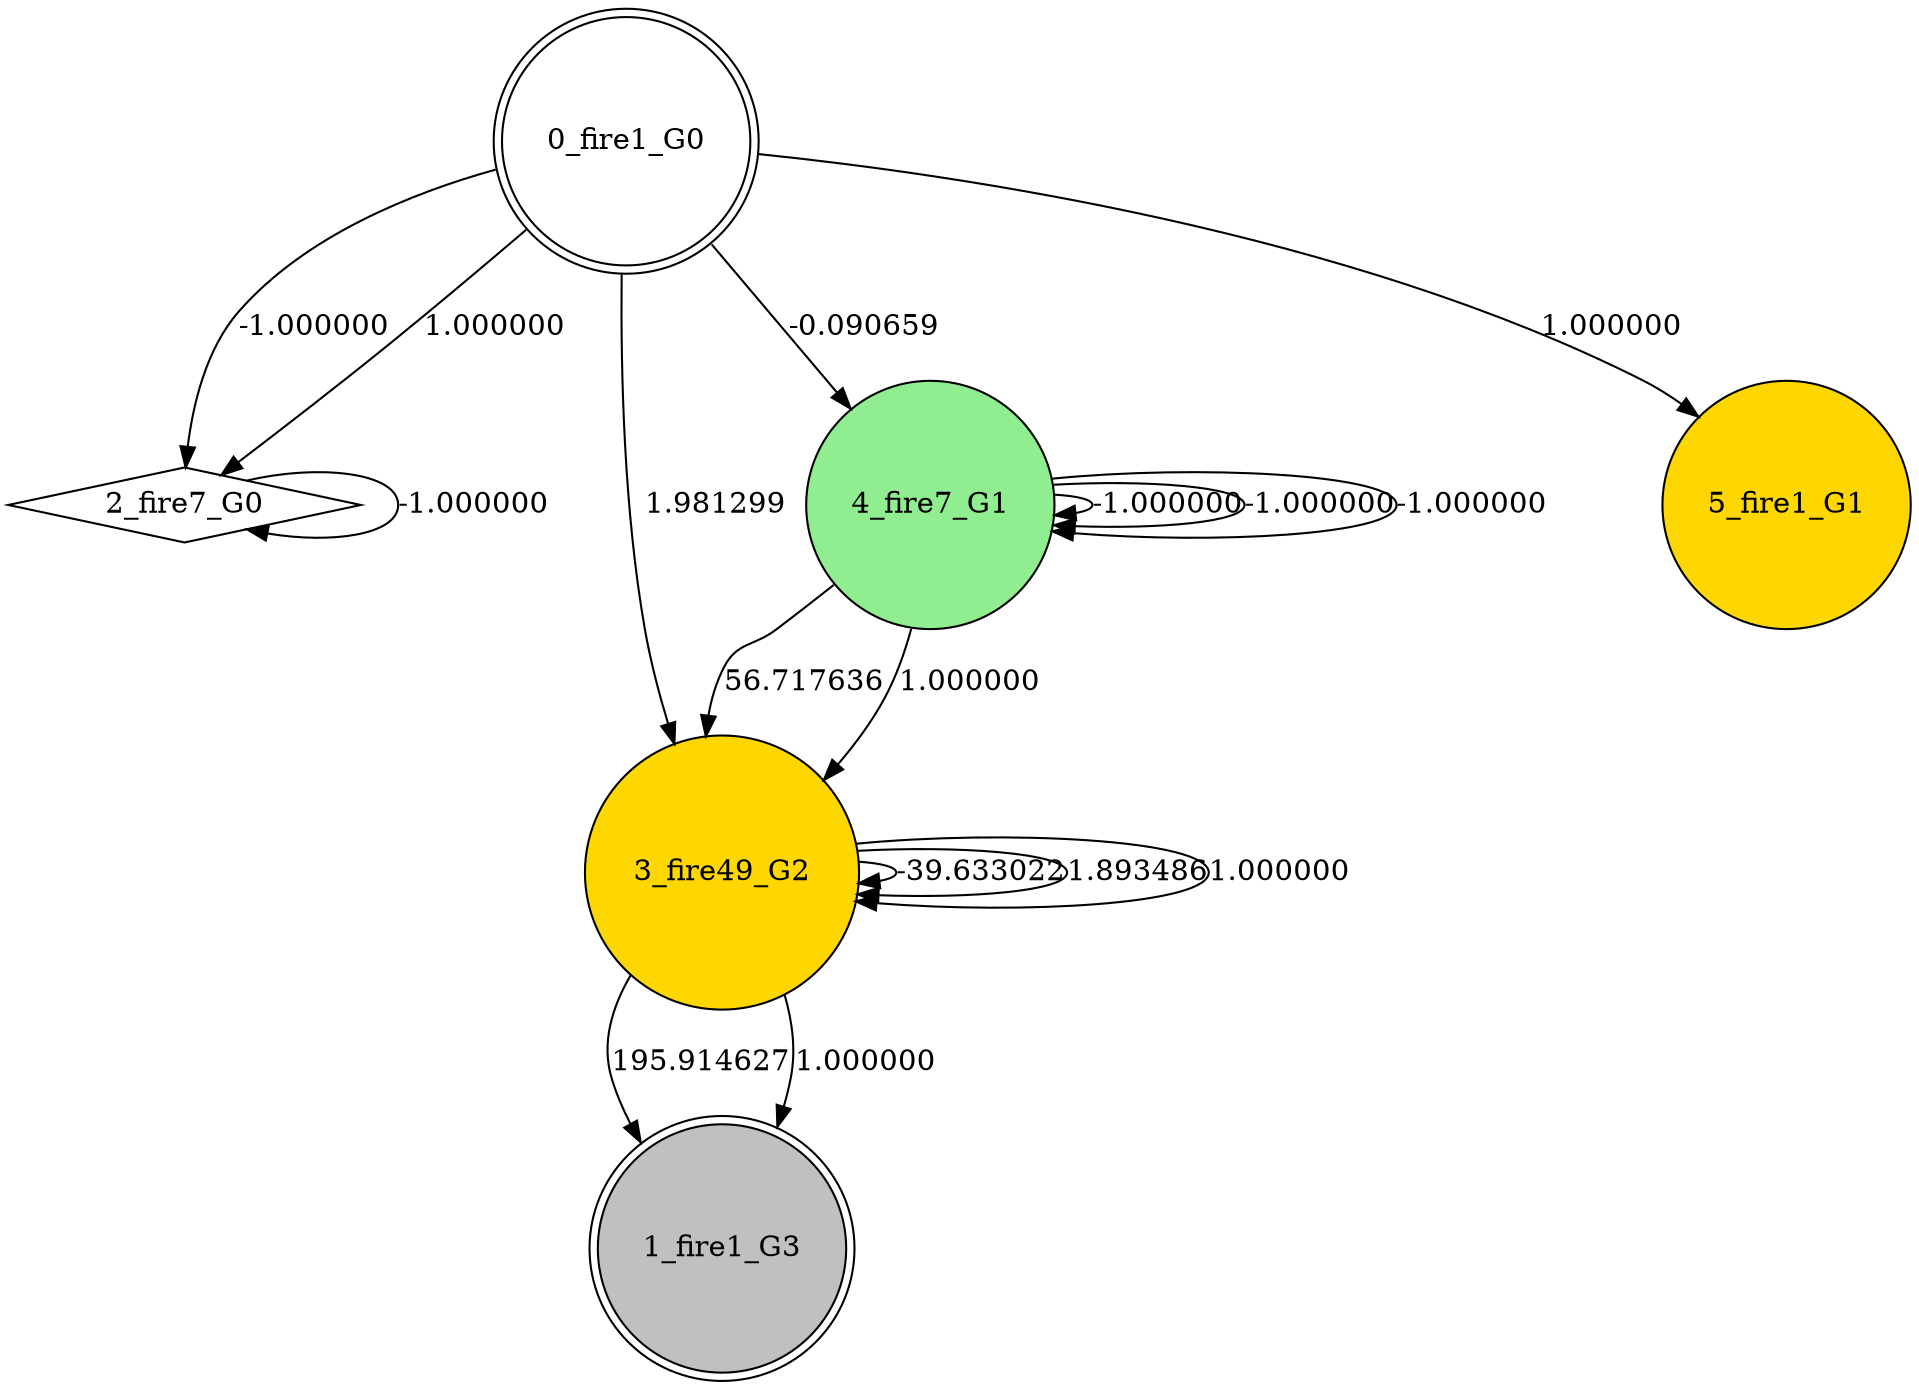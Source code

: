 digraph G {
 node[shape = circle]
0 [label="0_fire1_G0",shape=doublecircle]
1 [label="1_fire1_G3",shape=doublecircle, style=filled, fillcolor=gray]
2 [label="2_fire7_G0",shape=diamond]
3 [label="3_fire49_G2",style=filled, fillcolor=gold]
4 [label="4_fire7_G1",style=filled, fillcolor=lightgreen]
5 [label="5_fire1_G1",style=filled, fillcolor=gold]
0 -> 3 [label="1.981299"]
3 -> 1 [label="195.914627"]
3 -> 3 [label="-39.633022"]
4 -> 4 [label="-1.000000"]
3 -> 3 [label="1.893486"]
4 -> 3 [label="56.717636"]
0 -> 4 [label="-0.090659"]
0 -> 2 [label="-1.000000"]
4 -> 4 [label="-1.000000"]
0 -> 2 [label="1.000000"]
4 -> 4 [label="-1.000000"]
2 -> 2 [label="-1.000000"]
4 -> 3 [label="1.000000"]
3 -> 1 [label="1.000000"]
3 -> 3 [label="1.000000"]
0 -> 5 [label="1.000000"]
}

